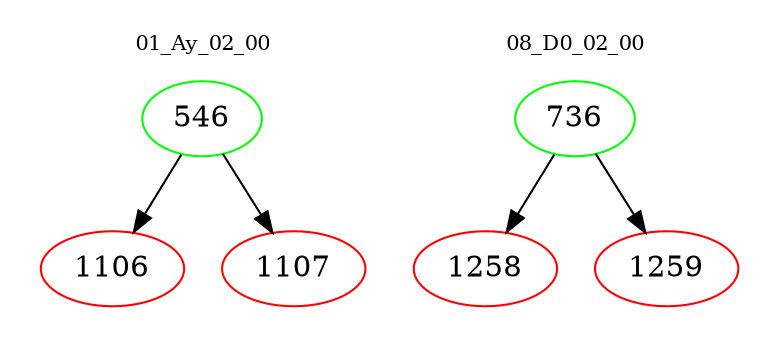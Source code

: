 digraph{
subgraph cluster_0 {
color = white
label = "01_Ay_02_00";
fontsize=10;
T0_546 [label="546", color="green"]
T0_546 -> T0_1106 [color="black"]
T0_1106 [label="1106", color="red"]
T0_546 -> T0_1107 [color="black"]
T0_1107 [label="1107", color="red"]
}
subgraph cluster_1 {
color = white
label = "08_D0_02_00";
fontsize=10;
T1_736 [label="736", color="green"]
T1_736 -> T1_1258 [color="black"]
T1_1258 [label="1258", color="red"]
T1_736 -> T1_1259 [color="black"]
T1_1259 [label="1259", color="red"]
}
}

